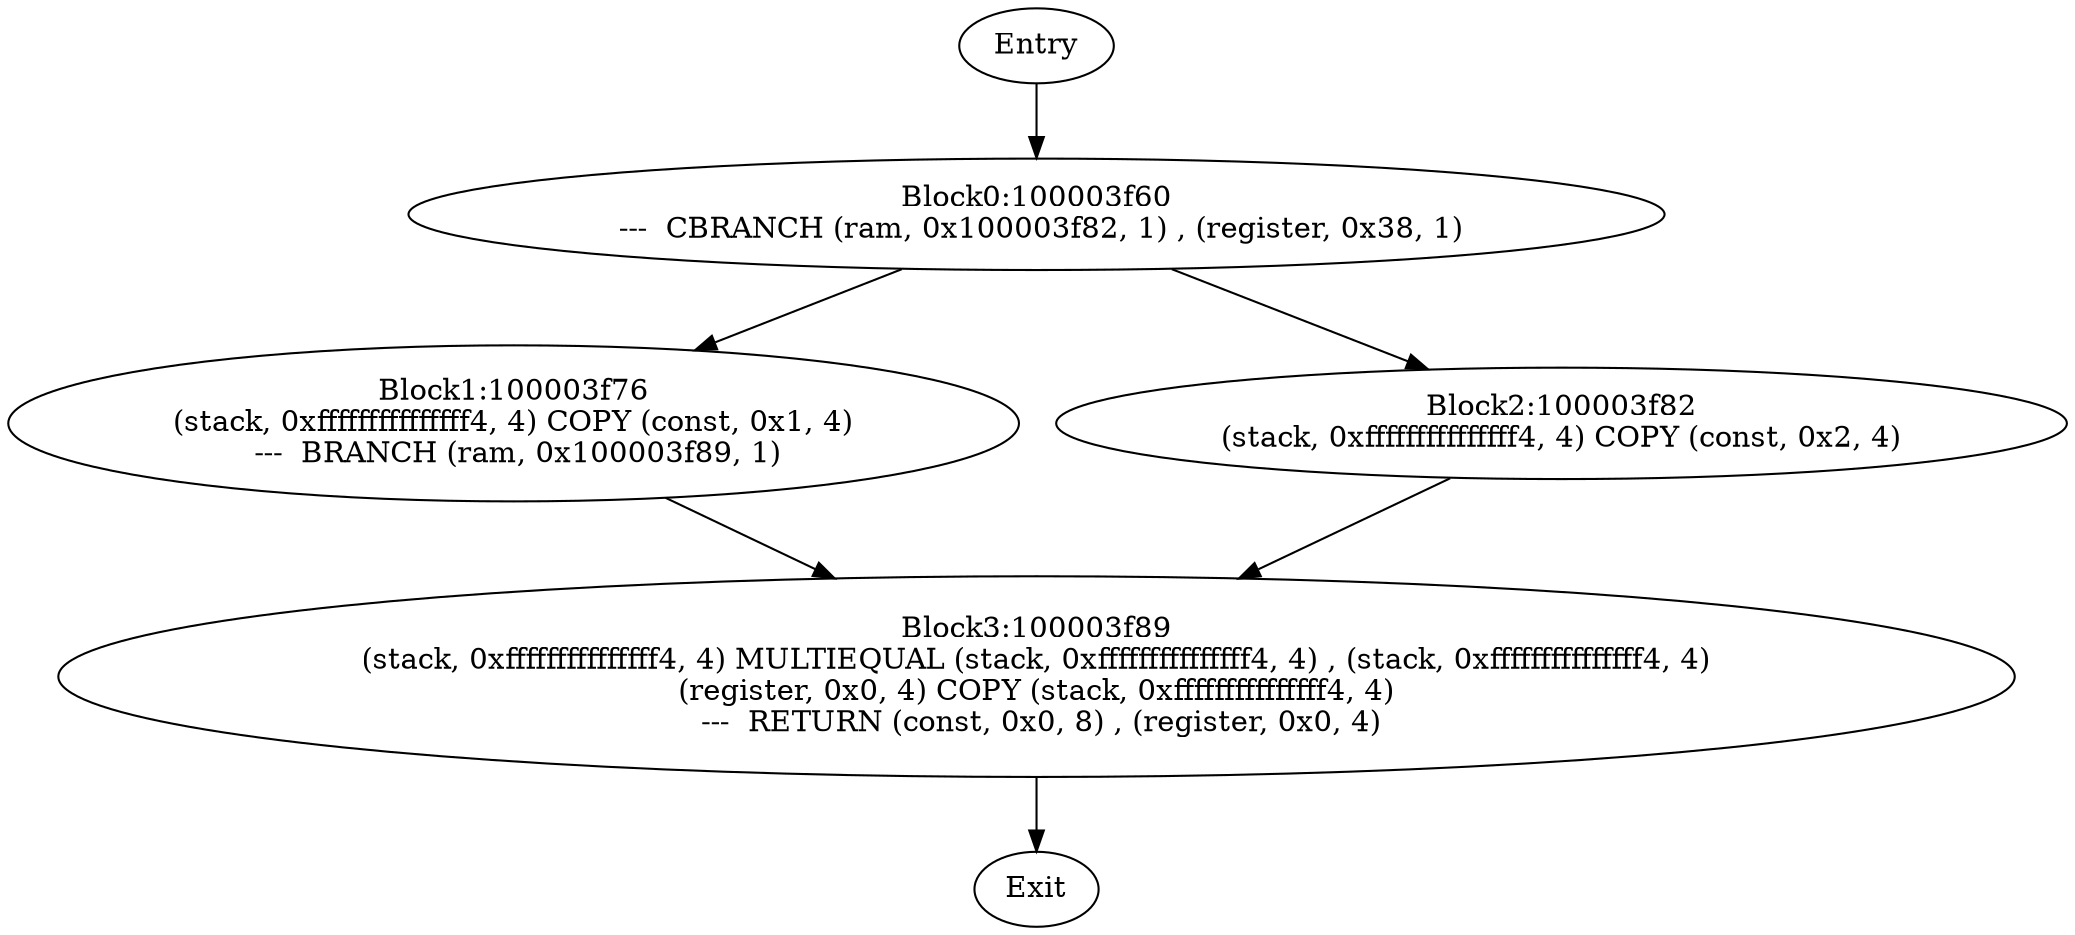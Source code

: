 digraph foo {
    "entry"[label="Entry"]
    "exit"[label="Exit"]
    "100003f60"[label="Block0:100003f60
 ---  CBRANCH (ram, 0x100003f82, 1) , (register, 0x38, 1)\n"]
    "100003f76"[label="Block1:100003f76
(stack, 0xfffffffffffffff4, 4) COPY (const, 0x1, 4)\n ---  BRANCH (ram, 0x100003f89, 1)\n"]
    "100003f82"[label="Block2:100003f82
(stack, 0xfffffffffffffff4, 4) COPY (const, 0x2, 4)\n"]
    "100003f89"[label="Block3:100003f89
(stack, 0xfffffffffffffff4, 4) MULTIEQUAL (stack, 0xfffffffffffffff4, 4) , (stack, 0xfffffffffffffff4, 4)\n(register, 0x0, 4) COPY (stack, 0xfffffffffffffff4, 4)\n ---  RETURN (const, 0x0, 8) , (register, 0x0, 4)\n"]
    "entry" -> "100003f60"
    "100003f89" -> "exit"
    "100003f60" -> "100003f82"
    "100003f60" -> "100003f76"
    "100003f76" -> "100003f89"
    "100003f82" -> "100003f89"
}
